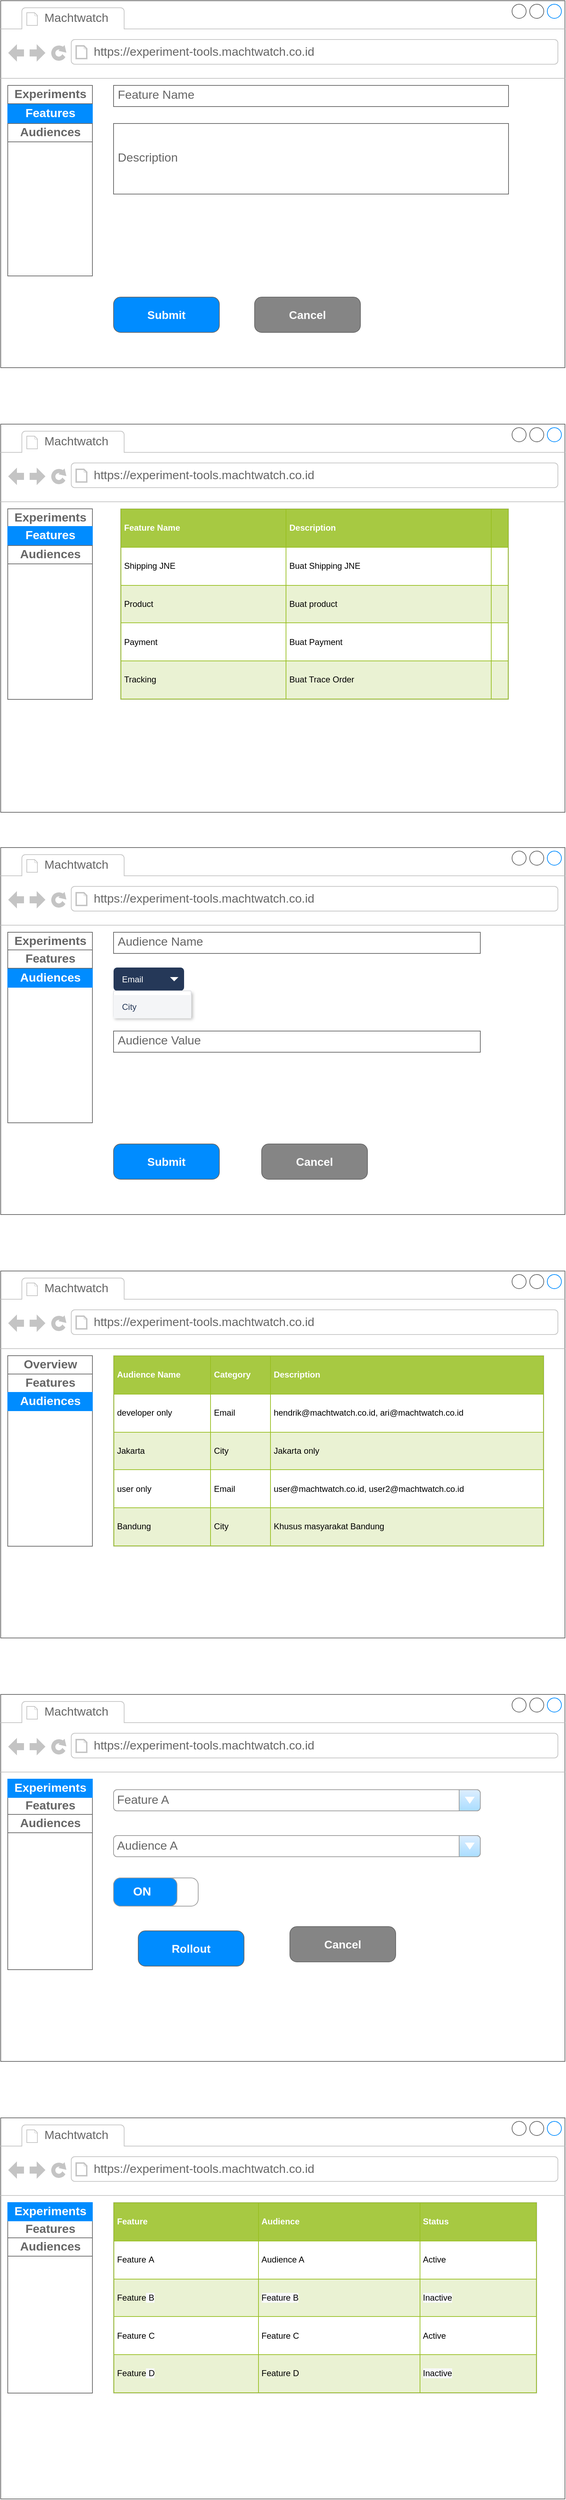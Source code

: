 <mxfile version="13.7.7" type="github">
  <diagram id="PQWDo7nC9QCLLltnluEH" name="Page-1">
    <mxGraphModel dx="1186" dy="645" grid="1" gridSize="10" guides="1" tooltips="1" connect="1" arrows="1" fold="1" page="1" pageScale="1" pageWidth="850" pageHeight="1100" math="0" shadow="0">
      <root>
        <mxCell id="0" />
        <mxCell id="1" parent="0" />
        <mxCell id="oOugs2KjSpueSudqjdDL-2" value="" style="strokeWidth=1;shadow=0;dashed=0;align=center;html=1;shape=mxgraph.mockup.containers.browserWindow;rSize=0;strokeColor=#666666;strokeColor2=#008cff;strokeColor3=#c4c4c4;mainText=,;recursiveResize=0;fillColor=#FFFFFF;" parent="1" vertex="1">
          <mxGeometry x="80" y="40" width="800" height="520" as="geometry" />
        </mxCell>
        <mxCell id="oOugs2KjSpueSudqjdDL-3" value="Machtwatch" style="strokeWidth=1;shadow=0;dashed=0;align=center;html=1;shape=mxgraph.mockup.containers.anchor;fontSize=17;fontColor=#666666;align=left;" parent="oOugs2KjSpueSudqjdDL-2" vertex="1">
          <mxGeometry x="60" y="12" width="110" height="26" as="geometry" />
        </mxCell>
        <mxCell id="oOugs2KjSpueSudqjdDL-4" value="https://experiment-tools.machtwatch.co.id" style="strokeWidth=1;shadow=0;dashed=0;align=center;html=1;shape=mxgraph.mockup.containers.anchor;rSize=0;fontSize=17;fontColor=#666666;align=left;" parent="oOugs2KjSpueSudqjdDL-2" vertex="1">
          <mxGeometry x="130" y="60" width="250" height="26" as="geometry" />
        </mxCell>
        <mxCell id="oOugs2KjSpueSudqjdDL-12" value="Feature Name" style="strokeWidth=1;shadow=0;dashed=0;align=center;html=1;shape=mxgraph.mockup.text.textBox;fontColor=#666666;align=left;fontSize=17;spacingLeft=4;spacingTop=-3;strokeColor=#666666;mainText=" parent="oOugs2KjSpueSudqjdDL-2" vertex="1">
          <mxGeometry x="160" y="120" width="560" height="30" as="geometry" />
        </mxCell>
        <mxCell id="oOugs2KjSpueSudqjdDL-13" value="" style="strokeWidth=1;shadow=0;dashed=0;align=center;html=1;shape=mxgraph.mockup.containers.rrect;rSize=0;strokeColor=#666666;" parent="oOugs2KjSpueSudqjdDL-2" vertex="1">
          <mxGeometry x="10" y="120" width="120" height="270" as="geometry" />
        </mxCell>
        <mxCell id="oOugs2KjSpueSudqjdDL-14" value="Overview" style="strokeColor=inherit;fillColor=inherit;gradientColor=inherit;strokeWidth=1;shadow=0;dashed=0;align=center;html=1;shape=mxgraph.mockup.containers.rrect;rSize=0;fontSize=17;fontColor=#666666;fontStyle=1;resizeWidth=1;" parent="oOugs2KjSpueSudqjdDL-13" vertex="1">
          <mxGeometry width="120" height="26" relative="1" as="geometry" />
        </mxCell>
        <mxCell id="oOugs2KjSpueSudqjdDL-15" value="Features" style="strokeColor=inherit;fillColor=inherit;gradientColor=inherit;strokeWidth=1;shadow=0;dashed=0;align=center;html=1;shape=mxgraph.mockup.containers.rrect;rSize=0;fontSize=17;fontColor=#666666;fontStyle=1;resizeWidth=1;" parent="oOugs2KjSpueSudqjdDL-13" vertex="1">
          <mxGeometry width="120" height="26" relative="1" as="geometry">
            <mxPoint y="26" as="offset" />
          </mxGeometry>
        </mxCell>
        <mxCell id="oOugs2KjSpueSudqjdDL-16" value="Audiences" style="strokeWidth=1;shadow=0;dashed=0;align=center;html=1;shape=mxgraph.mockup.containers.rrect;rSize=0;fontSize=17;fontColor=#ffffff;fontStyle=1;fillColor=#008cff;strokeColor=#008cff;resizeWidth=1;" parent="oOugs2KjSpueSudqjdDL-13" vertex="1">
          <mxGeometry width="120" height="26" relative="1" as="geometry">
            <mxPoint y="52" as="offset" />
          </mxGeometry>
        </mxCell>
        <mxCell id="oOugs2KjSpueSudqjdDL-17" value="" style="strokeColor=inherit;fillColor=inherit;gradientColor=inherit;strokeWidth=1;shadow=0;dashed=0;align=center;html=1;shape=mxgraph.mockup.containers.rrect;rSize=0;fontSize=17;fontColor=#666666;fontStyle=1;resizeWidth=1;" parent="oOugs2KjSpueSudqjdDL-13" vertex="1">
          <mxGeometry y="1" width="120" height="26" relative="1" as="geometry">
            <mxPoint y="-26" as="offset" />
          </mxGeometry>
        </mxCell>
        <mxCell id="oOugs2KjSpueSudqjdDL-18" value="" style="strokeWidth=1;shadow=0;dashed=0;align=center;html=1;shape=mxgraph.mockup.containers.rrect;rSize=0;strokeColor=#666666;" parent="oOugs2KjSpueSudqjdDL-13" vertex="1">
          <mxGeometry width="120" height="270" as="geometry" />
        </mxCell>
        <mxCell id="oOugs2KjSpueSudqjdDL-19" value="Experiments" style="strokeColor=inherit;fillColor=inherit;gradientColor=inherit;strokeWidth=1;shadow=0;dashed=0;align=center;html=1;shape=mxgraph.mockup.containers.rrect;rSize=0;fontSize=17;fontColor=#666666;fontStyle=1;resizeWidth=1;" parent="oOugs2KjSpueSudqjdDL-18" vertex="1">
          <mxGeometry width="120" height="26" relative="1" as="geometry" />
        </mxCell>
        <mxCell id="oOugs2KjSpueSudqjdDL-20" value="Audiences" style="strokeColor=inherit;fillColor=inherit;gradientColor=inherit;strokeWidth=1;shadow=0;dashed=0;align=center;html=1;shape=mxgraph.mockup.containers.rrect;rSize=0;fontSize=17;fontColor=#666666;fontStyle=1;resizeWidth=1;" parent="oOugs2KjSpueSudqjdDL-18" vertex="1">
          <mxGeometry width="120" height="26" relative="1" as="geometry">
            <mxPoint y="54" as="offset" />
          </mxGeometry>
        </mxCell>
        <mxCell id="oOugs2KjSpueSudqjdDL-21" value="Features" style="strokeWidth=1;shadow=0;dashed=0;align=center;html=1;shape=mxgraph.mockup.containers.rrect;rSize=0;fontSize=17;fontColor=#ffffff;fontStyle=1;fillColor=#008cff;strokeColor=#008cff;resizeWidth=1;" parent="oOugs2KjSpueSudqjdDL-18" vertex="1">
          <mxGeometry width="120" height="26" relative="1" as="geometry">
            <mxPoint y="27" as="offset" />
          </mxGeometry>
        </mxCell>
        <mxCell id="oOugs2KjSpueSudqjdDL-26" value="Description" style="strokeWidth=1;shadow=0;dashed=0;align=center;html=1;shape=mxgraph.mockup.text.textBox;fontColor=#666666;align=left;fontSize=17;spacingLeft=4;spacingTop=-3;strokeColor=#666666;mainText=" parent="oOugs2KjSpueSudqjdDL-2" vertex="1">
          <mxGeometry x="160" y="174" width="560" height="100" as="geometry" />
        </mxCell>
        <mxCell id="oOugs2KjSpueSudqjdDL-31" value="" style="strokeWidth=1;shadow=0;dashed=0;align=center;html=1;shape=mxgraph.mockup.buttons.multiButton;fillColor=#008cff;strokeColor=#666666;mainText=;subText=;" parent="oOugs2KjSpueSudqjdDL-2" vertex="1">
          <mxGeometry x="160" y="420" width="150" height="50" as="geometry" />
        </mxCell>
        <mxCell id="oOugs2KjSpueSudqjdDL-32" value="Submit" style="strokeWidth=1;shadow=0;dashed=0;align=center;html=1;shape=mxgraph.mockup.anchor;fontSize=16;fontColor=#ffffff;fontStyle=1;whiteSpace=wrap;" parent="oOugs2KjSpueSudqjdDL-31" vertex="1">
          <mxGeometry width="150" height="50" as="geometry" />
        </mxCell>
        <mxCell id="oOugs2KjSpueSudqjdDL-34" value="" style="strokeWidth=1;shadow=0;dashed=0;align=center;html=1;shape=mxgraph.mockup.buttons.multiButton;fillColor=#858585;strokeColor=#666666;mainText=;subText=;" parent="oOugs2KjSpueSudqjdDL-2" vertex="1">
          <mxGeometry x="360" y="420" width="150" height="50" as="geometry" />
        </mxCell>
        <mxCell id="oOugs2KjSpueSudqjdDL-35" value="Cancel" style="strokeWidth=1;shadow=0;dashed=0;align=center;html=1;shape=mxgraph.mockup.anchor;fontSize=16;fontColor=#ffffff;fontStyle=1;whiteSpace=wrap;" parent="oOugs2KjSpueSudqjdDL-34" vertex="1">
          <mxGeometry width="150" height="50" as="geometry" />
        </mxCell>
        <mxCell id="obT5BtHzNgxtlvuNU1k0-1" value="" style="strokeWidth=1;shadow=0;dashed=0;align=center;html=1;shape=mxgraph.mockup.containers.browserWindow;rSize=0;strokeColor=#666666;strokeColor2=#008cff;strokeColor3=#c4c4c4;mainText=,;recursiveResize=0;fillColor=#FFFFFF;" parent="1" vertex="1">
          <mxGeometry x="80" y="1240" width="800" height="520" as="geometry" />
        </mxCell>
        <mxCell id="obT5BtHzNgxtlvuNU1k0-2" value="Machtwatch" style="strokeWidth=1;shadow=0;dashed=0;align=center;html=1;shape=mxgraph.mockup.containers.anchor;fontSize=17;fontColor=#666666;align=left;" parent="obT5BtHzNgxtlvuNU1k0-1" vertex="1">
          <mxGeometry x="60" y="12" width="110" height="26" as="geometry" />
        </mxCell>
        <mxCell id="obT5BtHzNgxtlvuNU1k0-3" value="https://experiment-tools.machtwatch.co.id" style="strokeWidth=1;shadow=0;dashed=0;align=center;html=1;shape=mxgraph.mockup.containers.anchor;rSize=0;fontSize=17;fontColor=#666666;align=left;" parent="obT5BtHzNgxtlvuNU1k0-1" vertex="1">
          <mxGeometry x="130" y="60" width="250" height="26" as="geometry" />
        </mxCell>
        <mxCell id="obT5BtHzNgxtlvuNU1k0-4" value="Audience Name" style="strokeWidth=1;shadow=0;dashed=0;align=center;html=1;shape=mxgraph.mockup.text.textBox;fontColor=#666666;align=left;fontSize=17;spacingLeft=4;spacingTop=-3;strokeColor=#666666;mainText=" parent="obT5BtHzNgxtlvuNU1k0-1" vertex="1">
          <mxGeometry x="160" y="120" width="520" height="30" as="geometry" />
        </mxCell>
        <mxCell id="obT5BtHzNgxtlvuNU1k0-5" value="" style="strokeWidth=1;shadow=0;dashed=0;align=center;html=1;shape=mxgraph.mockup.containers.rrect;rSize=0;strokeColor=#666666;" parent="obT5BtHzNgxtlvuNU1k0-1" vertex="1">
          <mxGeometry x="10" y="120" width="120" height="270" as="geometry" />
        </mxCell>
        <mxCell id="obT5BtHzNgxtlvuNU1k0-6" value="Overview" style="strokeColor=inherit;fillColor=inherit;gradientColor=inherit;strokeWidth=1;shadow=0;dashed=0;align=center;html=1;shape=mxgraph.mockup.containers.rrect;rSize=0;fontSize=17;fontColor=#666666;fontStyle=1;resizeWidth=1;" parent="obT5BtHzNgxtlvuNU1k0-5" vertex="1">
          <mxGeometry width="120.0" height="26" relative="1" as="geometry" />
        </mxCell>
        <mxCell id="obT5BtHzNgxtlvuNU1k0-7" value="Features" style="strokeColor=inherit;fillColor=inherit;gradientColor=inherit;strokeWidth=1;shadow=0;dashed=0;align=center;html=1;shape=mxgraph.mockup.containers.rrect;rSize=0;fontSize=17;fontColor=#666666;fontStyle=1;resizeWidth=1;" parent="obT5BtHzNgxtlvuNU1k0-5" vertex="1">
          <mxGeometry width="120.0" height="26" relative="1" as="geometry">
            <mxPoint y="26" as="offset" />
          </mxGeometry>
        </mxCell>
        <mxCell id="obT5BtHzNgxtlvuNU1k0-8" value="Audiences" style="strokeWidth=1;shadow=0;dashed=0;align=center;html=1;shape=mxgraph.mockup.containers.rrect;rSize=0;fontSize=17;fontColor=#ffffff;fontStyle=1;fillColor=#008cff;strokeColor=#008cff;resizeWidth=1;" parent="obT5BtHzNgxtlvuNU1k0-5" vertex="1">
          <mxGeometry width="120.0" height="26" relative="1" as="geometry">
            <mxPoint y="52" as="offset" />
          </mxGeometry>
        </mxCell>
        <mxCell id="obT5BtHzNgxtlvuNU1k0-9" value="" style="strokeColor=inherit;fillColor=inherit;gradientColor=inherit;strokeWidth=1;shadow=0;dashed=0;align=center;html=1;shape=mxgraph.mockup.containers.rrect;rSize=0;fontSize=17;fontColor=#666666;fontStyle=1;resizeWidth=1;" parent="obT5BtHzNgxtlvuNU1k0-5" vertex="1">
          <mxGeometry y="1" width="120.0" height="26" relative="1" as="geometry">
            <mxPoint y="-26" as="offset" />
          </mxGeometry>
        </mxCell>
        <mxCell id="obT5BtHzNgxtlvuNU1k0-10" value="" style="strokeWidth=1;shadow=0;dashed=0;align=center;html=1;shape=mxgraph.mockup.containers.rrect;rSize=0;strokeColor=#666666;" parent="obT5BtHzNgxtlvuNU1k0-5" vertex="1">
          <mxGeometry width="120.0" height="270" as="geometry" />
        </mxCell>
        <mxCell id="obT5BtHzNgxtlvuNU1k0-11" value="Experiments" style="strokeColor=inherit;fillColor=inherit;gradientColor=inherit;strokeWidth=1;shadow=0;dashed=0;align=center;html=1;shape=mxgraph.mockup.containers.rrect;rSize=0;fontSize=17;fontColor=#666666;fontStyle=1;resizeWidth=1;" parent="obT5BtHzNgxtlvuNU1k0-10" vertex="1">
          <mxGeometry width="120.0" height="26" relative="1" as="geometry" />
        </mxCell>
        <mxCell id="obT5BtHzNgxtlvuNU1k0-12" value="Features" style="strokeColor=inherit;fillColor=inherit;gradientColor=inherit;strokeWidth=1;shadow=0;dashed=0;align=center;html=1;shape=mxgraph.mockup.containers.rrect;rSize=0;fontSize=17;fontColor=#666666;fontStyle=1;resizeWidth=1;" parent="obT5BtHzNgxtlvuNU1k0-10" vertex="1">
          <mxGeometry width="120.0" height="26" relative="1" as="geometry">
            <mxPoint y="25" as="offset" />
          </mxGeometry>
        </mxCell>
        <mxCell id="obT5BtHzNgxtlvuNU1k0-13" value="Audiences" style="strokeWidth=1;shadow=0;dashed=0;align=center;html=1;shape=mxgraph.mockup.containers.rrect;rSize=0;fontSize=17;fontColor=#ffffff;fontStyle=1;fillColor=#008cff;strokeColor=#008cff;resizeWidth=1;" parent="obT5BtHzNgxtlvuNU1k0-10" vertex="1">
          <mxGeometry width="120.0" height="26" relative="1" as="geometry">
            <mxPoint y="52" as="offset" />
          </mxGeometry>
        </mxCell>
        <mxCell id="obT5BtHzNgxtlvuNU1k0-20" value="" style="strokeWidth=1;shadow=0;dashed=0;align=center;html=1;shape=mxgraph.mockup.buttons.multiButton;fillColor=#008cff;strokeColor=#666666;mainText=;subText=;" parent="obT5BtHzNgxtlvuNU1k0-1" vertex="1">
          <mxGeometry x="160" y="420" width="150" height="50" as="geometry" />
        </mxCell>
        <mxCell id="obT5BtHzNgxtlvuNU1k0-21" value="Submit" style="strokeWidth=1;shadow=0;dashed=0;align=center;html=1;shape=mxgraph.mockup.anchor;fontSize=16;fontColor=#ffffff;fontStyle=1;whiteSpace=wrap;" parent="obT5BtHzNgxtlvuNU1k0-20" vertex="1">
          <mxGeometry width="150" height="50" as="geometry" />
        </mxCell>
        <mxCell id="obT5BtHzNgxtlvuNU1k0-22" value="" style="strokeWidth=1;shadow=0;dashed=0;align=center;html=1;shape=mxgraph.mockup.buttons.multiButton;fillColor=#858585;strokeColor=#666666;mainText=;subText=;" parent="obT5BtHzNgxtlvuNU1k0-1" vertex="1">
          <mxGeometry x="370" y="420" width="150" height="50" as="geometry" />
        </mxCell>
        <mxCell id="obT5BtHzNgxtlvuNU1k0-23" value="Cancel" style="strokeWidth=1;shadow=0;dashed=0;align=center;html=1;shape=mxgraph.mockup.anchor;fontSize=16;fontColor=#ffffff;fontStyle=1;whiteSpace=wrap;" parent="obT5BtHzNgxtlvuNU1k0-22" vertex="1">
          <mxGeometry width="150" height="50" as="geometry" />
        </mxCell>
        <mxCell id="obT5BtHzNgxtlvuNU1k0-66" value="Email" style="rounded=1;fillColor=#253858;strokeColor=none;html=1;fontColor=#ffffff;align=left;fontSize=12;spacingLeft=10" parent="obT5BtHzNgxtlvuNU1k0-1" vertex="1">
          <mxGeometry x="160" y="170" width="100" height="33" as="geometry" />
        </mxCell>
        <mxCell id="obT5BtHzNgxtlvuNU1k0-67" value="" style="shape=triangle;direction=south;fillColor=#ffffff;strokeColor=none;html=1" parent="obT5BtHzNgxtlvuNU1k0-66" vertex="1">
          <mxGeometry x="1" y="0.5" width="12" height="6" relative="1" as="geometry">
            <mxPoint x="-20" y="-3" as="offset" />
          </mxGeometry>
        </mxCell>
        <mxCell id="obT5BtHzNgxtlvuNU1k0-68" value="" style="rounded=1;fillColor=#ffffff;strokeColor=#DFE1E5;shadow=1;html=1;arcSize=4" parent="obT5BtHzNgxtlvuNU1k0-1" vertex="1">
          <mxGeometry x="160" y="203" width="110" height="37" as="geometry" />
        </mxCell>
        <mxCell id="obT5BtHzNgxtlvuNU1k0-69" value="City" style="rounded=0;fillColor=#F4F5F7;strokeColor=none;shadow=0;html=1;align=left;fontSize=12;spacingLeft=10;fontColor=#253858;resizeWidth=1" parent="obT5BtHzNgxtlvuNU1k0-68" vertex="1">
          <mxGeometry width="110" height="33" relative="1" as="geometry">
            <mxPoint y="6" as="offset" />
          </mxGeometry>
        </mxCell>
        <mxCell id="FoJ2_l7O5cr_eaEVLRB9-184" value="Audience Value" style="strokeWidth=1;shadow=0;dashed=0;align=center;html=1;shape=mxgraph.mockup.text.textBox;fontColor=#666666;align=left;fontSize=17;spacingLeft=4;spacingTop=-3;strokeColor=#666666;mainText=" vertex="1" parent="obT5BtHzNgxtlvuNU1k0-1">
          <mxGeometry x="160" y="260" width="520" height="30" as="geometry" />
        </mxCell>
        <mxCell id="obT5BtHzNgxtlvuNU1k0-25" value="" style="strokeWidth=1;shadow=0;dashed=0;align=center;html=1;shape=mxgraph.mockup.containers.browserWindow;rSize=0;strokeColor=#666666;strokeColor2=#008cff;strokeColor3=#c4c4c4;mainText=,;recursiveResize=0;fillColor=#FFFFFF;" parent="1" vertex="1">
          <mxGeometry x="80" y="640" width="800" height="550" as="geometry" />
        </mxCell>
        <mxCell id="obT5BtHzNgxtlvuNU1k0-26" value="Machtwatch" style="strokeWidth=1;shadow=0;dashed=0;align=center;html=1;shape=mxgraph.mockup.containers.anchor;fontSize=17;fontColor=#666666;align=left;" parent="obT5BtHzNgxtlvuNU1k0-25" vertex="1">
          <mxGeometry x="60" y="12" width="110" height="26" as="geometry" />
        </mxCell>
        <mxCell id="obT5BtHzNgxtlvuNU1k0-27" value="https://experiment-tools.machtwatch.co.id" style="strokeWidth=1;shadow=0;dashed=0;align=center;html=1;shape=mxgraph.mockup.containers.anchor;rSize=0;fontSize=17;fontColor=#666666;align=left;" parent="obT5BtHzNgxtlvuNU1k0-25" vertex="1">
          <mxGeometry x="130" y="60" width="250" height="26" as="geometry" />
        </mxCell>
        <mxCell id="obT5BtHzNgxtlvuNU1k0-29" value="" style="strokeWidth=1;shadow=0;dashed=0;align=center;html=1;shape=mxgraph.mockup.containers.rrect;rSize=0;strokeColor=#666666;" parent="obT5BtHzNgxtlvuNU1k0-25" vertex="1">
          <mxGeometry x="10" y="120" width="120" height="270" as="geometry" />
        </mxCell>
        <mxCell id="obT5BtHzNgxtlvuNU1k0-30" value="Overview" style="strokeColor=inherit;fillColor=inherit;gradientColor=inherit;strokeWidth=1;shadow=0;dashed=0;align=center;html=1;shape=mxgraph.mockup.containers.rrect;rSize=0;fontSize=17;fontColor=#666666;fontStyle=1;resizeWidth=1;" parent="obT5BtHzNgxtlvuNU1k0-29" vertex="1">
          <mxGeometry width="120" height="26" relative="1" as="geometry" />
        </mxCell>
        <mxCell id="obT5BtHzNgxtlvuNU1k0-31" value="Features" style="strokeColor=inherit;fillColor=inherit;gradientColor=inherit;strokeWidth=1;shadow=0;dashed=0;align=center;html=1;shape=mxgraph.mockup.containers.rrect;rSize=0;fontSize=17;fontColor=#666666;fontStyle=1;resizeWidth=1;" parent="obT5BtHzNgxtlvuNU1k0-29" vertex="1">
          <mxGeometry width="120" height="26" relative="1" as="geometry">
            <mxPoint y="26" as="offset" />
          </mxGeometry>
        </mxCell>
        <mxCell id="obT5BtHzNgxtlvuNU1k0-32" value="Audiences" style="strokeWidth=1;shadow=0;dashed=0;align=center;html=1;shape=mxgraph.mockup.containers.rrect;rSize=0;fontSize=17;fontColor=#ffffff;fontStyle=1;fillColor=#008cff;strokeColor=#008cff;resizeWidth=1;" parent="obT5BtHzNgxtlvuNU1k0-29" vertex="1">
          <mxGeometry width="120" height="26" relative="1" as="geometry">
            <mxPoint y="52" as="offset" />
          </mxGeometry>
        </mxCell>
        <mxCell id="obT5BtHzNgxtlvuNU1k0-33" value="" style="strokeColor=inherit;fillColor=inherit;gradientColor=inherit;strokeWidth=1;shadow=0;dashed=0;align=center;html=1;shape=mxgraph.mockup.containers.rrect;rSize=0;fontSize=17;fontColor=#666666;fontStyle=1;resizeWidth=1;" parent="obT5BtHzNgxtlvuNU1k0-29" vertex="1">
          <mxGeometry y="1" width="120" height="26" relative="1" as="geometry">
            <mxPoint y="-26" as="offset" />
          </mxGeometry>
        </mxCell>
        <mxCell id="obT5BtHzNgxtlvuNU1k0-34" value="" style="strokeWidth=1;shadow=0;dashed=0;align=center;html=1;shape=mxgraph.mockup.containers.rrect;rSize=0;strokeColor=#666666;" parent="obT5BtHzNgxtlvuNU1k0-29" vertex="1">
          <mxGeometry width="120" height="270" as="geometry" />
        </mxCell>
        <mxCell id="obT5BtHzNgxtlvuNU1k0-35" value="Experiments" style="strokeColor=inherit;fillColor=inherit;gradientColor=inherit;strokeWidth=1;shadow=0;dashed=0;align=center;html=1;shape=mxgraph.mockup.containers.rrect;rSize=0;fontSize=17;fontColor=#666666;fontStyle=1;resizeWidth=1;" parent="obT5BtHzNgxtlvuNU1k0-34" vertex="1">
          <mxGeometry width="120" height="26" relative="1" as="geometry" />
        </mxCell>
        <mxCell id="obT5BtHzNgxtlvuNU1k0-36" value="Audiences" style="strokeColor=inherit;fillColor=inherit;gradientColor=inherit;strokeWidth=1;shadow=0;dashed=0;align=center;html=1;shape=mxgraph.mockup.containers.rrect;rSize=0;fontSize=17;fontColor=#666666;fontStyle=1;resizeWidth=1;" parent="obT5BtHzNgxtlvuNU1k0-34" vertex="1">
          <mxGeometry width="120" height="26" relative="1" as="geometry">
            <mxPoint y="52" as="offset" />
          </mxGeometry>
        </mxCell>
        <mxCell id="obT5BtHzNgxtlvuNU1k0-37" value="Features" style="strokeWidth=1;shadow=0;dashed=0;align=center;html=1;shape=mxgraph.mockup.containers.rrect;rSize=0;fontSize=17;fontColor=#ffffff;fontStyle=1;fillColor=#008cff;strokeColor=#008cff;resizeWidth=1;" parent="obT5BtHzNgxtlvuNU1k0-34" vertex="1">
          <mxGeometry width="120" height="26" relative="1" as="geometry">
            <mxPoint y="25" as="offset" />
          </mxGeometry>
        </mxCell>
        <mxCell id="obT5BtHzNgxtlvuNU1k0-49" value="&lt;table border=&quot;1&quot; width=&quot;100%&quot; cellpadding=&quot;4&quot; style=&quot;width: 100% ; height: 100% ; border-collapse: collapse&quot;&gt;&lt;tbody&gt;&lt;tr style=&quot;background-color: #a7c942 ; color: #ffffff ; border: 1px solid #98bf21&quot;&gt;&lt;th align=&quot;left&quot;&gt;Feature Name&lt;/th&gt;&lt;th align=&quot;left&quot;&gt;Description&lt;/th&gt;&lt;th align=&quot;left&quot;&gt;&lt;/th&gt;&lt;/tr&gt;&lt;tr style=&quot;border: 1px solid #98bf21&quot;&gt;&lt;td&gt;Shipping JNE&lt;/td&gt;&lt;td&gt;Buat Shipping JNE&lt;/td&gt;&lt;td&gt;&lt;br&gt;&lt;/td&gt;&lt;/tr&gt;&lt;tr style=&quot;background-color: #eaf2d3 ; border: 1px solid #98bf21&quot;&gt;&lt;td&gt;Product&lt;/td&gt;&lt;td&gt;Buat product&lt;/td&gt;&lt;td&gt;&lt;br&gt;&lt;/td&gt;&lt;/tr&gt;&lt;tr style=&quot;border: 1px solid #98bf21&quot;&gt;&lt;td&gt;Payment&lt;/td&gt;&lt;td&gt;Buat Payment&lt;/td&gt;&lt;td&gt;&lt;br&gt;&lt;/td&gt;&lt;/tr&gt;&lt;tr style=&quot;background-color: #eaf2d3 ; border: 1px solid #98bf21&quot;&gt;&lt;td&gt;Tracking&lt;/td&gt;&lt;td&gt;Buat Trace Order&lt;/td&gt;&lt;td&gt;&lt;br&gt;&lt;/td&gt;&lt;/tr&gt;&lt;/tbody&gt;&lt;/table&gt;" style="text;html=1;strokeColor=#c0c0c0;fillColor=#ffffff;overflow=fill;rounded=0;" parent="obT5BtHzNgxtlvuNU1k0-25" vertex="1">
          <mxGeometry x="170" y="120" width="550" height="270" as="geometry" />
        </mxCell>
        <mxCell id="obT5BtHzNgxtlvuNU1k0-51" value="" style="strokeWidth=1;shadow=0;dashed=0;align=center;html=1;shape=mxgraph.mockup.containers.browserWindow;rSize=0;strokeColor=#666666;strokeColor2=#008cff;strokeColor3=#c4c4c4;mainText=,;recursiveResize=0;fillColor=#FFFFFF;" parent="1" vertex="1">
          <mxGeometry x="80" y="1840" width="800" height="520" as="geometry" />
        </mxCell>
        <mxCell id="obT5BtHzNgxtlvuNU1k0-52" value="Machtwatch" style="strokeWidth=1;shadow=0;dashed=0;align=center;html=1;shape=mxgraph.mockup.containers.anchor;fontSize=17;fontColor=#666666;align=left;" parent="obT5BtHzNgxtlvuNU1k0-51" vertex="1">
          <mxGeometry x="60" y="12" width="110" height="26" as="geometry" />
        </mxCell>
        <mxCell id="obT5BtHzNgxtlvuNU1k0-53" value="https://experiment-tools.machtwatch.co.id" style="strokeWidth=1;shadow=0;dashed=0;align=center;html=1;shape=mxgraph.mockup.containers.anchor;rSize=0;fontSize=17;fontColor=#666666;align=left;" parent="obT5BtHzNgxtlvuNU1k0-51" vertex="1">
          <mxGeometry x="130" y="60" width="250" height="26" as="geometry" />
        </mxCell>
        <mxCell id="obT5BtHzNgxtlvuNU1k0-54" value="" style="strokeWidth=1;shadow=0;dashed=0;align=center;html=1;shape=mxgraph.mockup.containers.rrect;rSize=0;strokeColor=#666666;" parent="obT5BtHzNgxtlvuNU1k0-51" vertex="1">
          <mxGeometry x="10" y="120" width="120" height="270" as="geometry" />
        </mxCell>
        <mxCell id="obT5BtHzNgxtlvuNU1k0-55" value="Overview" style="strokeColor=inherit;fillColor=inherit;gradientColor=inherit;strokeWidth=1;shadow=0;dashed=0;align=center;html=1;shape=mxgraph.mockup.containers.rrect;rSize=0;fontSize=17;fontColor=#666666;fontStyle=1;resizeWidth=1;" parent="obT5BtHzNgxtlvuNU1k0-54" vertex="1">
          <mxGeometry width="120" height="26" relative="1" as="geometry" />
        </mxCell>
        <mxCell id="obT5BtHzNgxtlvuNU1k0-56" value="Features" style="strokeColor=inherit;fillColor=inherit;gradientColor=inherit;strokeWidth=1;shadow=0;dashed=0;align=center;html=1;shape=mxgraph.mockup.containers.rrect;rSize=0;fontSize=17;fontColor=#666666;fontStyle=1;resizeWidth=1;" parent="obT5BtHzNgxtlvuNU1k0-54" vertex="1">
          <mxGeometry width="120" height="26" relative="1" as="geometry">
            <mxPoint y="26" as="offset" />
          </mxGeometry>
        </mxCell>
        <mxCell id="obT5BtHzNgxtlvuNU1k0-57" value="Audiences" style="strokeWidth=1;shadow=0;dashed=0;align=center;html=1;shape=mxgraph.mockup.containers.rrect;rSize=0;fontSize=17;fontColor=#ffffff;fontStyle=1;fillColor=#008cff;strokeColor=#008cff;resizeWidth=1;" parent="obT5BtHzNgxtlvuNU1k0-54" vertex="1">
          <mxGeometry width="120" height="26" relative="1" as="geometry">
            <mxPoint y="52" as="offset" />
          </mxGeometry>
        </mxCell>
        <mxCell id="obT5BtHzNgxtlvuNU1k0-58" value="" style="strokeColor=inherit;fillColor=inherit;gradientColor=inherit;strokeWidth=1;shadow=0;dashed=0;align=center;html=1;shape=mxgraph.mockup.containers.rrect;rSize=0;fontSize=17;fontColor=#666666;fontStyle=1;resizeWidth=1;" parent="obT5BtHzNgxtlvuNU1k0-54" vertex="1">
          <mxGeometry y="1" width="120" height="26" relative="1" as="geometry">
            <mxPoint y="-26" as="offset" />
          </mxGeometry>
        </mxCell>
        <mxCell id="obT5BtHzNgxtlvuNU1k0-59" value="" style="strokeWidth=1;shadow=0;dashed=0;align=center;html=1;shape=mxgraph.mockup.containers.rrect;rSize=0;strokeColor=#666666;" parent="obT5BtHzNgxtlvuNU1k0-54" vertex="1">
          <mxGeometry width="120" height="270" as="geometry" />
        </mxCell>
        <mxCell id="obT5BtHzNgxtlvuNU1k0-60" value="Overview" style="strokeColor=inherit;fillColor=inherit;gradientColor=inherit;strokeWidth=1;shadow=0;dashed=0;align=center;html=1;shape=mxgraph.mockup.containers.rrect;rSize=0;fontSize=17;fontColor=#666666;fontStyle=1;resizeWidth=1;" parent="obT5BtHzNgxtlvuNU1k0-59" vertex="1">
          <mxGeometry width="120" height="26" relative="1" as="geometry" />
        </mxCell>
        <mxCell id="obT5BtHzNgxtlvuNU1k0-61" value="Features" style="strokeColor=inherit;fillColor=inherit;gradientColor=inherit;strokeWidth=1;shadow=0;dashed=0;align=center;html=1;shape=mxgraph.mockup.containers.rrect;rSize=0;fontSize=17;fontColor=#666666;fontStyle=1;resizeWidth=1;" parent="obT5BtHzNgxtlvuNU1k0-59" vertex="1">
          <mxGeometry width="120" height="26" relative="1" as="geometry">
            <mxPoint y="26" as="offset" />
          </mxGeometry>
        </mxCell>
        <mxCell id="obT5BtHzNgxtlvuNU1k0-62" value="Audiences" style="strokeWidth=1;shadow=0;dashed=0;align=center;html=1;shape=mxgraph.mockup.containers.rrect;rSize=0;fontSize=17;fontColor=#ffffff;fontStyle=1;fillColor=#008cff;strokeColor=#008cff;resizeWidth=1;" parent="obT5BtHzNgxtlvuNU1k0-59" vertex="1">
          <mxGeometry width="120" height="26" relative="1" as="geometry">
            <mxPoint y="52" as="offset" />
          </mxGeometry>
        </mxCell>
        <mxCell id="obT5BtHzNgxtlvuNU1k0-64" value="&lt;table border=&quot;1&quot; width=&quot;100%&quot; cellpadding=&quot;4&quot; style=&quot;width: 100% ; height: 100% ; border-collapse: collapse&quot;&gt;&lt;tbody&gt;&lt;tr style=&quot;background-color: #a7c942 ; color: #ffffff ; border: 1px solid #98bf21&quot;&gt;&lt;th align=&quot;left&quot;&gt;Audience Name&lt;/th&gt;&lt;th align=&quot;left&quot;&gt;Category&lt;/th&gt;&lt;th align=&quot;left&quot;&gt;Description&amp;nbsp;&lt;/th&gt;&lt;/tr&gt;&lt;tr style=&quot;border: 1px solid #98bf21&quot;&gt;&lt;td&gt;developer only&lt;/td&gt;&lt;td&gt;Email&lt;/td&gt;&lt;td&gt;hendrik@machtwatch.co.id, ari@machtwatch.co.id&lt;/td&gt;&lt;/tr&gt;&lt;tr style=&quot;background-color: #eaf2d3 ; border: 1px solid #98bf21&quot;&gt;&lt;td&gt;Jakarta&lt;/td&gt;&lt;td&gt;City&lt;/td&gt;&lt;td&gt;Jakarta only&lt;/td&gt;&lt;/tr&gt;&lt;tr style=&quot;border: 1px solid #98bf21&quot;&gt;&lt;td&gt;user only&lt;br&gt;&lt;/td&gt;&lt;td&gt;Email&lt;/td&gt;&lt;td&gt;user@machtwatch.co.id, user2@machtwatch.co.id&lt;br&gt;&lt;/td&gt;&lt;/tr&gt;&lt;tr style=&quot;background-color: #eaf2d3 ; border: 1px solid #98bf21&quot;&gt;&lt;td&gt;Bandung&lt;/td&gt;&lt;td&gt;City&lt;/td&gt;&lt;td&gt;Khusus masyarakat Bandung&lt;/td&gt;&lt;/tr&gt;&lt;/tbody&gt;&lt;/table&gt;" style="text;html=1;strokeColor=#c0c0c0;fillColor=#ffffff;overflow=fill;rounded=0;" parent="obT5BtHzNgxtlvuNU1k0-51" vertex="1">
          <mxGeometry x="160" y="120" width="610" height="270" as="geometry" />
        </mxCell>
        <mxCell id="FoJ2_l7O5cr_eaEVLRB9-116" value="" style="strokeWidth=1;shadow=0;dashed=0;align=center;html=1;shape=mxgraph.mockup.containers.browserWindow;rSize=0;strokeColor=#666666;strokeColor2=#008cff;strokeColor3=#c4c4c4;mainText=,;recursiveResize=0;fillColor=#FFFFFF;" vertex="1" parent="1">
          <mxGeometry x="80" y="2440" width="800" height="520" as="geometry" />
        </mxCell>
        <mxCell id="FoJ2_l7O5cr_eaEVLRB9-117" value="Machtwatch" style="strokeWidth=1;shadow=0;dashed=0;align=center;html=1;shape=mxgraph.mockup.containers.anchor;fontSize=17;fontColor=#666666;align=left;" vertex="1" parent="FoJ2_l7O5cr_eaEVLRB9-116">
          <mxGeometry x="60" y="12" width="110" height="26" as="geometry" />
        </mxCell>
        <mxCell id="FoJ2_l7O5cr_eaEVLRB9-118" value="https://experiment-tools.machtwatch.co.id" style="strokeWidth=1;shadow=0;dashed=0;align=center;html=1;shape=mxgraph.mockup.containers.anchor;rSize=0;fontSize=17;fontColor=#666666;align=left;" vertex="1" parent="FoJ2_l7O5cr_eaEVLRB9-116">
          <mxGeometry x="130" y="60" width="250" height="26" as="geometry" />
        </mxCell>
        <mxCell id="FoJ2_l7O5cr_eaEVLRB9-120" value="" style="strokeWidth=1;shadow=0;dashed=0;align=center;html=1;shape=mxgraph.mockup.containers.rrect;rSize=0;strokeColor=#666666;" vertex="1" parent="FoJ2_l7O5cr_eaEVLRB9-116">
          <mxGeometry x="10" y="120" width="120" height="270" as="geometry" />
        </mxCell>
        <mxCell id="FoJ2_l7O5cr_eaEVLRB9-121" value="Overview" style="strokeColor=inherit;fillColor=inherit;gradientColor=inherit;strokeWidth=1;shadow=0;dashed=0;align=center;html=1;shape=mxgraph.mockup.containers.rrect;rSize=0;fontSize=17;fontColor=#666666;fontStyle=1;resizeWidth=1;" vertex="1" parent="FoJ2_l7O5cr_eaEVLRB9-120">
          <mxGeometry width="120.0" height="26" relative="1" as="geometry" />
        </mxCell>
        <mxCell id="FoJ2_l7O5cr_eaEVLRB9-122" value="Features" style="strokeColor=inherit;fillColor=inherit;gradientColor=inherit;strokeWidth=1;shadow=0;dashed=0;align=center;html=1;shape=mxgraph.mockup.containers.rrect;rSize=0;fontSize=17;fontColor=#666666;fontStyle=1;resizeWidth=1;" vertex="1" parent="FoJ2_l7O5cr_eaEVLRB9-120">
          <mxGeometry width="120.0" height="26" relative="1" as="geometry">
            <mxPoint y="26" as="offset" />
          </mxGeometry>
        </mxCell>
        <mxCell id="FoJ2_l7O5cr_eaEVLRB9-123" value="Audiences" style="strokeWidth=1;shadow=0;dashed=0;align=center;html=1;shape=mxgraph.mockup.containers.rrect;rSize=0;fontSize=17;fontColor=#ffffff;fontStyle=1;fillColor=#008cff;strokeColor=#008cff;resizeWidth=1;" vertex="1" parent="FoJ2_l7O5cr_eaEVLRB9-120">
          <mxGeometry width="120.0" height="26" relative="1" as="geometry">
            <mxPoint y="52" as="offset" />
          </mxGeometry>
        </mxCell>
        <mxCell id="FoJ2_l7O5cr_eaEVLRB9-124" value="" style="strokeColor=inherit;fillColor=inherit;gradientColor=inherit;strokeWidth=1;shadow=0;dashed=0;align=center;html=1;shape=mxgraph.mockup.containers.rrect;rSize=0;fontSize=17;fontColor=#666666;fontStyle=1;resizeWidth=1;" vertex="1" parent="FoJ2_l7O5cr_eaEVLRB9-120">
          <mxGeometry y="1" width="120.0" height="26" relative="1" as="geometry">
            <mxPoint y="-26" as="offset" />
          </mxGeometry>
        </mxCell>
        <mxCell id="FoJ2_l7O5cr_eaEVLRB9-125" value="" style="strokeWidth=1;shadow=0;dashed=0;align=center;html=1;shape=mxgraph.mockup.containers.rrect;rSize=0;strokeColor=#666666;" vertex="1" parent="FoJ2_l7O5cr_eaEVLRB9-120">
          <mxGeometry width="120.0" height="270" as="geometry" />
        </mxCell>
        <mxCell id="FoJ2_l7O5cr_eaEVLRB9-127" value="Features" style="strokeColor=inherit;fillColor=inherit;gradientColor=inherit;strokeWidth=1;shadow=0;dashed=0;align=center;html=1;shape=mxgraph.mockup.containers.rrect;rSize=0;fontSize=17;fontColor=#666666;fontStyle=1;resizeWidth=1;" vertex="1" parent="FoJ2_l7O5cr_eaEVLRB9-125">
          <mxGeometry width="120.0" height="26" relative="1" as="geometry">
            <mxPoint y="25" as="offset" />
          </mxGeometry>
        </mxCell>
        <mxCell id="FoJ2_l7O5cr_eaEVLRB9-128" value="Experiments" style="strokeWidth=1;shadow=0;dashed=0;align=center;html=1;shape=mxgraph.mockup.containers.rrect;rSize=0;fontSize=17;fontColor=#ffffff;fontStyle=1;fillColor=#008cff;strokeColor=#008cff;resizeWidth=1;" vertex="1" parent="FoJ2_l7O5cr_eaEVLRB9-125">
          <mxGeometry width="120.0" height="26" relative="1" as="geometry">
            <mxPoint as="offset" />
          </mxGeometry>
        </mxCell>
        <mxCell id="FoJ2_l7O5cr_eaEVLRB9-129" value="Audiences" style="strokeColor=inherit;fillColor=inherit;gradientColor=inherit;strokeWidth=1;shadow=0;dashed=0;align=center;html=1;shape=mxgraph.mockup.containers.rrect;rSize=0;fontSize=17;fontColor=#666666;fontStyle=1;resizeWidth=1;" vertex="1" parent="FoJ2_l7O5cr_eaEVLRB9-125">
          <mxGeometry y="50" width="120" height="26" as="geometry" />
        </mxCell>
        <mxCell id="FoJ2_l7O5cr_eaEVLRB9-136" value="Feature A" style="strokeWidth=1;shadow=0;dashed=0;align=center;html=1;shape=mxgraph.mockup.forms.comboBox;strokeColor=#999999;fillColor=#ddeeff;align=left;fillColor2=#aaddff;mainText=;fontColor=#666666;fontSize=17;spacingLeft=3;" vertex="1" parent="FoJ2_l7O5cr_eaEVLRB9-116">
          <mxGeometry x="160" y="135" width="520" height="30" as="geometry" />
        </mxCell>
        <mxCell id="FoJ2_l7O5cr_eaEVLRB9-132" value="" style="strokeWidth=1;shadow=0;dashed=0;align=center;html=1;shape=mxgraph.mockup.buttons.multiButton;fillColor=#858585;strokeColor=#666666;mainText=;subText=;" vertex="1" parent="FoJ2_l7O5cr_eaEVLRB9-116">
          <mxGeometry x="410" y="329" width="150" height="50" as="geometry" />
        </mxCell>
        <mxCell id="FoJ2_l7O5cr_eaEVLRB9-133" value="Cancel" style="strokeWidth=1;shadow=0;dashed=0;align=center;html=1;shape=mxgraph.mockup.anchor;fontSize=16;fontColor=#ffffff;fontStyle=1;whiteSpace=wrap;" vertex="1" parent="FoJ2_l7O5cr_eaEVLRB9-132">
          <mxGeometry width="150" height="50" as="geometry" />
        </mxCell>
        <mxCell id="FoJ2_l7O5cr_eaEVLRB9-145" value="" style="strokeWidth=1;shadow=0;dashed=0;align=center;html=1;shape=mxgraph.mockup.buttons.multiButton;fillColor=#008cff;strokeColor=#666666;mainText=;subText=;" vertex="1" parent="FoJ2_l7O5cr_eaEVLRB9-116">
          <mxGeometry x="195" y="335" width="150" height="50" as="geometry" />
        </mxCell>
        <mxCell id="FoJ2_l7O5cr_eaEVLRB9-146" value="Rollout" style="strokeWidth=1;shadow=0;dashed=0;align=center;html=1;shape=mxgraph.mockup.anchor;fontSize=16;fontColor=#ffffff;fontStyle=1;whiteSpace=wrap;" vertex="1" parent="FoJ2_l7O5cr_eaEVLRB9-145">
          <mxGeometry width="150" height="50" as="geometry" />
        </mxCell>
        <mxCell id="oOugs2KjSpueSudqjdDL-28" value="Audience A" style="strokeWidth=1;shadow=0;dashed=0;align=center;html=1;shape=mxgraph.mockup.forms.comboBox;strokeColor=#999999;fillColor=#ddeeff;align=left;fillColor2=#aaddff;mainText=;fontColor=#666666;fontSize=17;spacingLeft=3;" parent="FoJ2_l7O5cr_eaEVLRB9-116" vertex="1">
          <mxGeometry x="160" y="200" width="520" height="30" as="geometry" />
        </mxCell>
        <mxCell id="FoJ2_l7O5cr_eaEVLRB9-186" value="ON" style="strokeWidth=1;shadow=0;dashed=0;align=center;html=1;shape=mxgraph.mockup.buttons.onOffButton;gradientColor=none;strokeColor=#999999;buttonState=on;fillColor2=#008cff;fontColor=#ffffff;fontSize=17;mainText=;spacingRight=40;fontStyle=1;" vertex="1" parent="FoJ2_l7O5cr_eaEVLRB9-116">
          <mxGeometry x="160" y="260" width="120" height="40" as="geometry" />
        </mxCell>
        <mxCell id="FoJ2_l7O5cr_eaEVLRB9-147" value="" style="strokeWidth=1;shadow=0;dashed=0;align=center;html=1;shape=mxgraph.mockup.containers.browserWindow;rSize=0;strokeColor=#666666;strokeColor2=#008cff;strokeColor3=#c4c4c4;mainText=,;recursiveResize=0;fillColor=#FFFFFF;" vertex="1" parent="1">
          <mxGeometry x="80" y="3040" width="800" height="540" as="geometry" />
        </mxCell>
        <mxCell id="FoJ2_l7O5cr_eaEVLRB9-148" value="Machtwatch" style="strokeWidth=1;shadow=0;dashed=0;align=center;html=1;shape=mxgraph.mockup.containers.anchor;fontSize=17;fontColor=#666666;align=left;" vertex="1" parent="FoJ2_l7O5cr_eaEVLRB9-147">
          <mxGeometry x="60" y="12" width="110" height="26" as="geometry" />
        </mxCell>
        <mxCell id="FoJ2_l7O5cr_eaEVLRB9-149" value="https://experiment-tools.machtwatch.co.id" style="strokeWidth=1;shadow=0;dashed=0;align=center;html=1;shape=mxgraph.mockup.containers.anchor;rSize=0;fontSize=17;fontColor=#666666;align=left;" vertex="1" parent="FoJ2_l7O5cr_eaEVLRB9-147">
          <mxGeometry x="130" y="60" width="250" height="26" as="geometry" />
        </mxCell>
        <mxCell id="FoJ2_l7O5cr_eaEVLRB9-150" value="&lt;table border=&quot;1&quot; width=&quot;100%&quot; cellpadding=&quot;4&quot; style=&quot;width: 100% ; height: 100% ; border-collapse: collapse&quot;&gt;&lt;tbody&gt;&lt;tr style=&quot;background-color: #a7c942 ; color: #ffffff ; border: 1px solid #98bf21&quot;&gt;&lt;th align=&quot;left&quot;&gt;Feature&lt;/th&gt;&lt;th align=&quot;left&quot;&gt;Audience&lt;/th&gt;&lt;th align=&quot;left&quot;&gt;Status&lt;/th&gt;&lt;/tr&gt;&lt;tr style=&quot;border: 1px solid #98bf21&quot;&gt;&lt;td&gt;Feature&amp;nbsp;A&lt;/td&gt;&lt;td&gt;Audience A&lt;/td&gt;&lt;td&gt;Active&lt;/td&gt;&lt;/tr&gt;&lt;tr style=&quot;background-color: #eaf2d3 ; border: 1px solid #98bf21&quot;&gt;&lt;td&gt;Feature&lt;span style=&quot;background-color: rgb(248 , 249 , 250)&quot;&gt;&amp;nbsp;B&lt;/span&gt;&lt;br&gt;&lt;/td&gt;&lt;td&gt;&lt;span style=&quot;background-color: rgb(248 , 249 , 250)&quot;&gt;Feature B&lt;/span&gt;&lt;br&gt;&lt;/td&gt;&lt;td&gt;&lt;span style=&quot;background-color: rgb(248 , 249 , 250)&quot;&gt;Inactive&lt;/span&gt;&lt;br&gt;&lt;/td&gt;&lt;/tr&gt;&lt;tr style=&quot;border: 1px solid #98bf21&quot;&gt;&lt;td&gt;Feature&amp;nbsp;C&lt;br&gt;&lt;/td&gt;&lt;td&gt;Feature C&lt;br&gt;&lt;/td&gt;&lt;td&gt;Active&lt;br&gt;&lt;/td&gt;&lt;/tr&gt;&lt;tr style=&quot;background-color: #eaf2d3 ; border: 1px solid #98bf21&quot;&gt;&lt;td&gt;Feature&lt;span style=&quot;background-color: rgb(248 , 249 , 250)&quot;&gt;&amp;nbsp;D&lt;/span&gt;&lt;br&gt;&lt;/td&gt;&lt;td&gt;Feature D&lt;/td&gt;&lt;td&gt;&lt;span style=&quot;background-color: rgb(248 , 249 , 250)&quot;&gt;Inactive&lt;/span&gt;&lt;br&gt;&lt;/td&gt;&lt;/tr&gt;&lt;/tbody&gt;&lt;/table&gt;" style="text;html=1;strokeColor=#c0c0c0;fillColor=#ffffff;overflow=fill;rounded=0;" vertex="1" parent="FoJ2_l7O5cr_eaEVLRB9-147">
          <mxGeometry x="160" y="120" width="600" height="270" as="geometry" />
        </mxCell>
        <mxCell id="FoJ2_l7O5cr_eaEVLRB9-174" value="" style="strokeWidth=1;shadow=0;dashed=0;align=center;html=1;shape=mxgraph.mockup.containers.rrect;rSize=0;strokeColor=#666666;" vertex="1" parent="FoJ2_l7O5cr_eaEVLRB9-147">
          <mxGeometry x="10" y="120" width="120" height="270" as="geometry" />
        </mxCell>
        <mxCell id="FoJ2_l7O5cr_eaEVLRB9-175" value="Overview" style="strokeColor=inherit;fillColor=inherit;gradientColor=inherit;strokeWidth=1;shadow=0;dashed=0;align=center;html=1;shape=mxgraph.mockup.containers.rrect;rSize=0;fontSize=17;fontColor=#666666;fontStyle=1;resizeWidth=1;" vertex="1" parent="FoJ2_l7O5cr_eaEVLRB9-174">
          <mxGeometry width="120.0" height="26" relative="1" as="geometry" />
        </mxCell>
        <mxCell id="FoJ2_l7O5cr_eaEVLRB9-176" value="Features" style="strokeColor=inherit;fillColor=inherit;gradientColor=inherit;strokeWidth=1;shadow=0;dashed=0;align=center;html=1;shape=mxgraph.mockup.containers.rrect;rSize=0;fontSize=17;fontColor=#666666;fontStyle=1;resizeWidth=1;" vertex="1" parent="FoJ2_l7O5cr_eaEVLRB9-174">
          <mxGeometry width="120.0" height="26" relative="1" as="geometry">
            <mxPoint y="26" as="offset" />
          </mxGeometry>
        </mxCell>
        <mxCell id="FoJ2_l7O5cr_eaEVLRB9-177" value="Audiences" style="strokeWidth=1;shadow=0;dashed=0;align=center;html=1;shape=mxgraph.mockup.containers.rrect;rSize=0;fontSize=17;fontColor=#ffffff;fontStyle=1;fillColor=#008cff;strokeColor=#008cff;resizeWidth=1;" vertex="1" parent="FoJ2_l7O5cr_eaEVLRB9-174">
          <mxGeometry width="120.0" height="26" relative="1" as="geometry">
            <mxPoint y="52" as="offset" />
          </mxGeometry>
        </mxCell>
        <mxCell id="FoJ2_l7O5cr_eaEVLRB9-178" value="" style="strokeColor=inherit;fillColor=inherit;gradientColor=inherit;strokeWidth=1;shadow=0;dashed=0;align=center;html=1;shape=mxgraph.mockup.containers.rrect;rSize=0;fontSize=17;fontColor=#666666;fontStyle=1;resizeWidth=1;" vertex="1" parent="FoJ2_l7O5cr_eaEVLRB9-174">
          <mxGeometry y="1" width="120.0" height="26" relative="1" as="geometry">
            <mxPoint y="-26" as="offset" />
          </mxGeometry>
        </mxCell>
        <mxCell id="FoJ2_l7O5cr_eaEVLRB9-179" value="" style="strokeWidth=1;shadow=0;dashed=0;align=center;html=1;shape=mxgraph.mockup.containers.rrect;rSize=0;strokeColor=#666666;" vertex="1" parent="FoJ2_l7O5cr_eaEVLRB9-174">
          <mxGeometry width="120.0" height="270" as="geometry" />
        </mxCell>
        <mxCell id="FoJ2_l7O5cr_eaEVLRB9-181" value="Features" style="strokeColor=inherit;fillColor=inherit;gradientColor=inherit;strokeWidth=1;shadow=0;dashed=0;align=center;html=1;shape=mxgraph.mockup.containers.rrect;rSize=0;fontSize=17;fontColor=#666666;fontStyle=1;resizeWidth=1;" vertex="1" parent="FoJ2_l7O5cr_eaEVLRB9-179">
          <mxGeometry width="120.0" height="26" relative="1" as="geometry">
            <mxPoint y="25" as="offset" />
          </mxGeometry>
        </mxCell>
        <mxCell id="FoJ2_l7O5cr_eaEVLRB9-182" value="Experiments" style="strokeWidth=1;shadow=0;dashed=0;align=center;html=1;shape=mxgraph.mockup.containers.rrect;rSize=0;fontSize=17;fontColor=#ffffff;fontStyle=1;fillColor=#008cff;strokeColor=#008cff;resizeWidth=1;" vertex="1" parent="FoJ2_l7O5cr_eaEVLRB9-179">
          <mxGeometry width="120.0" height="26" relative="1" as="geometry">
            <mxPoint as="offset" />
          </mxGeometry>
        </mxCell>
        <mxCell id="FoJ2_l7O5cr_eaEVLRB9-183" value="Audiences" style="strokeColor=inherit;fillColor=inherit;gradientColor=inherit;strokeWidth=1;shadow=0;dashed=0;align=center;html=1;shape=mxgraph.mockup.containers.rrect;rSize=0;fontSize=17;fontColor=#666666;fontStyle=1;resizeWidth=1;" vertex="1" parent="FoJ2_l7O5cr_eaEVLRB9-179">
          <mxGeometry y="50" width="120" height="26" as="geometry" />
        </mxCell>
      </root>
    </mxGraphModel>
  </diagram>
</mxfile>
